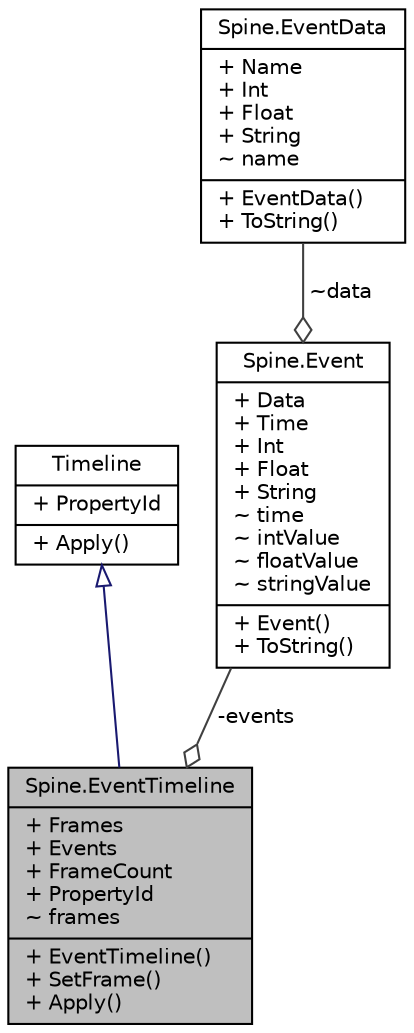 digraph "Spine.EventTimeline"
{
 // LATEX_PDF_SIZE
  edge [fontname="Helvetica",fontsize="10",labelfontname="Helvetica",labelfontsize="10"];
  node [fontname="Helvetica",fontsize="10",shape=record];
  Node1 [label="{Spine.EventTimeline\n|+ Frames\l+ Events\l+ FrameCount\l+ PropertyId\l~ frames\l|+ EventTimeline()\l+ SetFrame()\l+ Apply()\l}",height=0.2,width=0.4,color="black", fillcolor="grey75", style="filled", fontcolor="black",tooltip=" "];
  Node2 -> Node1 [dir="back",color="midnightblue",fontsize="10",style="solid",arrowtail="onormal",fontname="Helvetica"];
  Node2 [label="{Timeline\n|+ PropertyId\l|+ Apply()\l}",height=0.2,width=0.4,color="black", fillcolor="white", style="filled",URL="$interface_spine_1_1_timeline.html",tooltip=" "];
  Node3 -> Node1 [color="grey25",fontsize="10",style="solid",label=" -events" ,arrowhead="odiamond",fontname="Helvetica"];
  Node3 [label="{Spine.Event\n|+ Data\l+ Time\l+ Int\l+ Float\l+ String\l~ time\l~ intValue\l~ floatValue\l~ stringValue\l|+ Event()\l+ ToString()\l}",height=0.2,width=0.4,color="black", fillcolor="white", style="filled",URL="$class_spine_1_1_event.html",tooltip="Stores the current pose values for an Event."];
  Node4 -> Node3 [color="grey25",fontsize="10",style="solid",label=" ~data" ,arrowhead="odiamond",fontname="Helvetica"];
  Node4 [label="{Spine.EventData\n|+ Name\l+ Int\l+ Float\l+ String\l~ name\l|+ EventData()\l+ ToString()\l}",height=0.2,width=0.4,color="black", fillcolor="white", style="filled",URL="$class_spine_1_1_event_data.html",tooltip="Stores the setup pose values for an Event."];
}
